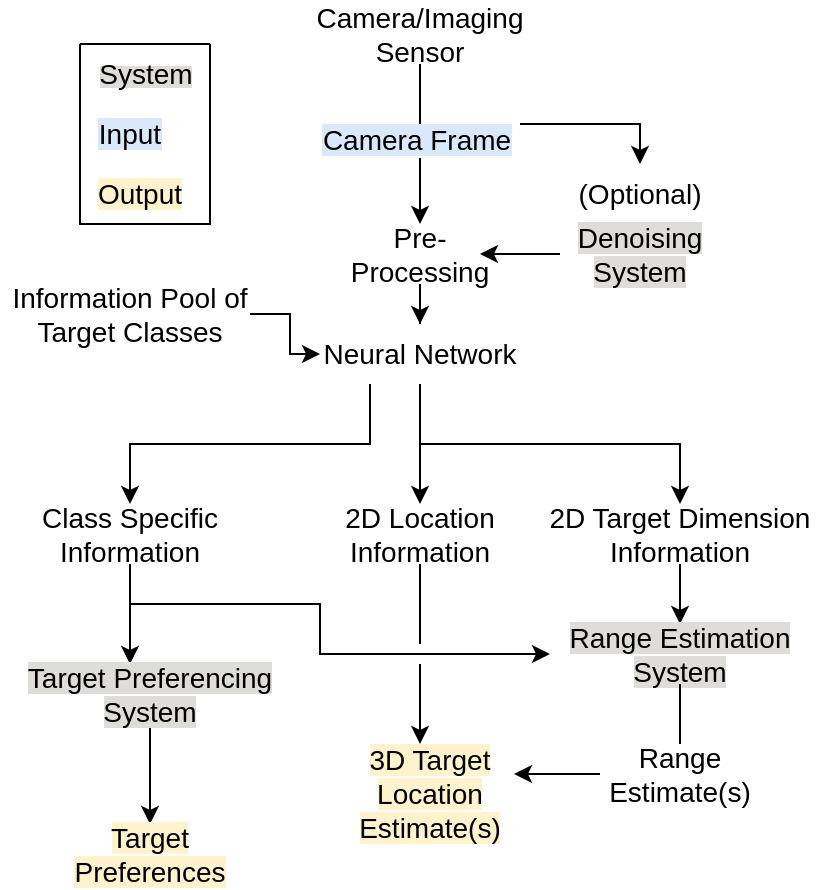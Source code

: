 <mxfile version="24.7.8">
  <diagram name="Page-1" id="bC6D1DjXQRd-MMzzOgFI">
    <mxGraphModel dx="1368" dy="790" grid="1" gridSize="10" guides="1" tooltips="1" connect="1" arrows="1" fold="1" page="1" pageScale="1" pageWidth="850" pageHeight="1100" math="0" shadow="0">
      <root>
        <mxCell id="0" />
        <mxCell id="1" parent="0" />
        <mxCell id="70s7Ck-FU3Y-pLnGWHpa-19" value="" style="edgeStyle=orthogonalEdgeStyle;rounded=0;orthogonalLoop=1;jettySize=auto;html=1;" parent="1" source="70s7Ck-FU3Y-pLnGWHpa-1" target="70s7Ck-FU3Y-pLnGWHpa-5" edge="1">
          <mxGeometry relative="1" as="geometry" />
        </mxCell>
        <mxCell id="70s7Ck-FU3Y-pLnGWHpa-20" value="&lt;font style=&quot;font-size: 14px; background-color: rgb(218, 232, 252);&quot;&gt;Camera Frame&lt;/font&gt;" style="edgeLabel;html=1;align=center;verticalAlign=middle;resizable=0;points=[];" parent="70s7Ck-FU3Y-pLnGWHpa-19" vertex="1" connectable="0">
          <mxGeometry x="-0.067" y="-2" relative="1" as="geometry">
            <mxPoint as="offset" />
          </mxGeometry>
        </mxCell>
        <mxCell id="70s7Ck-FU3Y-pLnGWHpa-1" value="&lt;font style=&quot;font-size: 14px;&quot;&gt;Camera/Imaging Sensor&lt;/font&gt;" style="text;html=1;align=center;verticalAlign=middle;whiteSpace=wrap;rounded=0;" parent="1" vertex="1">
          <mxGeometry x="345" y="260" width="110" height="30" as="geometry" />
        </mxCell>
        <mxCell id="70s7Ck-FU3Y-pLnGWHpa-3" value="&lt;font style=&quot;font-size: 14px; background-color: rgb(222, 221, 218);&quot;&gt;Denoising System&lt;/font&gt;" style="text;html=1;align=center;verticalAlign=middle;whiteSpace=wrap;rounded=0;" parent="1" vertex="1">
          <mxGeometry x="480" y="370" width="60" height="30" as="geometry" />
        </mxCell>
        <mxCell id="70s7Ck-FU3Y-pLnGWHpa-4" value="&lt;font style=&quot;font-size: 14px;&quot;&gt;(Optional)&lt;/font&gt;" style="text;html=1;align=center;verticalAlign=middle;whiteSpace=wrap;rounded=0;" parent="1" vertex="1">
          <mxGeometry x="480" y="340" width="60" height="30" as="geometry" />
        </mxCell>
        <mxCell id="70s7Ck-FU3Y-pLnGWHpa-24" value="" style="edgeStyle=orthogonalEdgeStyle;rounded=0;orthogonalLoop=1;jettySize=auto;html=1;" parent="1" source="70s7Ck-FU3Y-pLnGWHpa-5" target="70s7Ck-FU3Y-pLnGWHpa-9" edge="1">
          <mxGeometry relative="1" as="geometry" />
        </mxCell>
        <mxCell id="70s7Ck-FU3Y-pLnGWHpa-5" value="&lt;font style=&quot;font-size: 14px;&quot;&gt;Pre-Processing&lt;/font&gt;" style="text;html=1;align=center;verticalAlign=middle;whiteSpace=wrap;rounded=0;" parent="1" vertex="1">
          <mxGeometry x="370" y="370" width="60" height="30" as="geometry" />
        </mxCell>
        <mxCell id="70s7Ck-FU3Y-pLnGWHpa-25" style="edgeStyle=orthogonalEdgeStyle;rounded=0;orthogonalLoop=1;jettySize=auto;html=1;entryX=0;entryY=0.5;entryDx=0;entryDy=0;" parent="1" source="70s7Ck-FU3Y-pLnGWHpa-8" target="70s7Ck-FU3Y-pLnGWHpa-9" edge="1">
          <mxGeometry relative="1" as="geometry" />
        </mxCell>
        <mxCell id="70s7Ck-FU3Y-pLnGWHpa-8" value="&lt;font style=&quot;font-size: 14px;&quot;&gt;&lt;font style=&quot;font-size: 14px;&quot;&gt;Information Pool of &lt;/font&gt;&lt;/font&gt;&lt;font style=&quot;font-size: 14px;&quot;&gt;Target&lt;font style=&quot;font-size: 14px;&quot;&gt; Classes &lt;/font&gt;&lt;/font&gt;" style="text;html=1;align=center;verticalAlign=middle;whiteSpace=wrap;rounded=0;" parent="1" vertex="1">
          <mxGeometry x="195" y="400" width="120" height="30" as="geometry" />
        </mxCell>
        <mxCell id="70s7Ck-FU3Y-pLnGWHpa-30" style="edgeStyle=orthogonalEdgeStyle;rounded=0;orthogonalLoop=1;jettySize=auto;html=1;exitX=0.25;exitY=1;exitDx=0;exitDy=0;entryX=0.5;entryY=0;entryDx=0;entryDy=0;" parent="1" source="70s7Ck-FU3Y-pLnGWHpa-9" target="70s7Ck-FU3Y-pLnGWHpa-10" edge="1">
          <mxGeometry relative="1" as="geometry" />
        </mxCell>
        <mxCell id="70s7Ck-FU3Y-pLnGWHpa-33" style="edgeStyle=orthogonalEdgeStyle;rounded=0;orthogonalLoop=1;jettySize=auto;html=1;entryX=0.5;entryY=0;entryDx=0;entryDy=0;" parent="1" source="70s7Ck-FU3Y-pLnGWHpa-9" target="70s7Ck-FU3Y-pLnGWHpa-11" edge="1">
          <mxGeometry relative="1" as="geometry" />
        </mxCell>
        <mxCell id="70s7Ck-FU3Y-pLnGWHpa-9" value="&lt;font style=&quot;font-size: 14px;&quot;&gt;Neural Network&lt;br&gt;&lt;/font&gt;" style="text;html=1;align=center;verticalAlign=middle;whiteSpace=wrap;rounded=0;" parent="1" vertex="1">
          <mxGeometry x="350" y="420" width="100" height="30" as="geometry" />
        </mxCell>
        <mxCell id="70s7Ck-FU3Y-pLnGWHpa-41" value="" style="edgeStyle=orthogonalEdgeStyle;rounded=0;orthogonalLoop=1;jettySize=auto;html=1;" parent="1" source="70s7Ck-FU3Y-pLnGWHpa-10" target="70s7Ck-FU3Y-pLnGWHpa-13" edge="1">
          <mxGeometry relative="1" as="geometry">
            <Array as="points">
              <mxPoint x="260" y="590" />
              <mxPoint x="260" y="590" />
            </Array>
          </mxGeometry>
        </mxCell>
        <mxCell id="70s7Ck-FU3Y-pLnGWHpa-10" value="&lt;font style=&quot;font-size: 14px;&quot;&gt;Class Specific Information&lt;/font&gt;" style="text;html=1;align=center;verticalAlign=middle;whiteSpace=wrap;rounded=0;" parent="1" vertex="1">
          <mxGeometry x="210" y="510" width="90" height="30" as="geometry" />
        </mxCell>
        <mxCell id="70s7Ck-FU3Y-pLnGWHpa-11" value="&lt;font style=&quot;font-size: 14px;&quot;&gt;2D Location Information&lt;br&gt;&lt;/font&gt;" style="text;html=1;align=center;verticalAlign=middle;whiteSpace=wrap;rounded=0;" parent="1" vertex="1">
          <mxGeometry x="355" y="510" width="90" height="30" as="geometry" />
        </mxCell>
        <mxCell id="70s7Ck-FU3Y-pLnGWHpa-38" value="" style="edgeStyle=orthogonalEdgeStyle;rounded=0;orthogonalLoop=1;jettySize=auto;html=1;entryX=0.5;entryY=0;entryDx=0;entryDy=0;" parent="1" source="70s7Ck-FU3Y-pLnGWHpa-12" target="70s7Ck-FU3Y-pLnGWHpa-15" edge="1">
          <mxGeometry relative="1" as="geometry">
            <mxPoint x="530" y="560" as="targetPoint" />
          </mxGeometry>
        </mxCell>
        <mxCell id="70s7Ck-FU3Y-pLnGWHpa-12" value="&lt;font style=&quot;font-size: 14px;&quot;&gt;2D Target Dimension Information&lt;/font&gt;" style="text;html=1;align=center;verticalAlign=middle;whiteSpace=wrap;rounded=0;" parent="1" vertex="1">
          <mxGeometry x="460" y="510" width="140" height="30" as="geometry" />
        </mxCell>
        <mxCell id="70s7Ck-FU3Y-pLnGWHpa-45" value="" style="edgeStyle=orthogonalEdgeStyle;rounded=0;orthogonalLoop=1;jettySize=auto;html=1;" parent="1" source="70s7Ck-FU3Y-pLnGWHpa-13" target="70s7Ck-FU3Y-pLnGWHpa-17" edge="1">
          <mxGeometry relative="1" as="geometry" />
        </mxCell>
        <mxCell id="70s7Ck-FU3Y-pLnGWHpa-13" value="&lt;div style=&quot;font-size: 14px;&quot;&gt;&lt;font style=&quot;font-size: 14px; background-color: rgb(222, 221, 218);&quot;&gt;Target Preferencing&lt;/font&gt;&lt;/div&gt;&lt;div style=&quot;font-size: 14px;&quot;&gt;&lt;font style=&quot;font-size: 14px; background-color: rgb(222, 221, 218);&quot;&gt;&lt;font style=&quot;font-size: 14px;&quot;&gt;System&lt;/font&gt;&lt;br&gt;&lt;/font&gt;&lt;/div&gt;" style="text;html=1;align=center;verticalAlign=middle;whiteSpace=wrap;rounded=0;" parent="1" vertex="1">
          <mxGeometry x="190" y="590" width="150" height="30" as="geometry" />
        </mxCell>
        <mxCell id="70s7Ck-FU3Y-pLnGWHpa-14" value="&lt;font style=&quot;font-size: 14px; background-color: rgb(255, 242, 204);&quot;&gt;3D Target Location Estimate(s)&lt;br&gt;&lt;/font&gt;" style="text;html=1;align=center;verticalAlign=middle;whiteSpace=wrap;rounded=0;" parent="1" vertex="1">
          <mxGeometry x="355" y="640" width="100" height="30" as="geometry" />
        </mxCell>
        <mxCell id="70s7Ck-FU3Y-pLnGWHpa-15" value="&lt;font style=&quot;font-size: 14px; background-color: rgb(222, 221, 218);&quot;&gt;Range Estimation System&lt;/font&gt;" style="text;html=1;align=center;verticalAlign=middle;whiteSpace=wrap;rounded=0;" parent="1" vertex="1">
          <mxGeometry x="465" y="570" width="130" height="30" as="geometry" />
        </mxCell>
        <mxCell id="70s7Ck-FU3Y-pLnGWHpa-16" value="&lt;font style=&quot;font-size: 14px;&quot;&gt;Range Estimate(s)&lt;br&gt;&lt;/font&gt;" style="text;html=1;align=center;verticalAlign=middle;whiteSpace=wrap;rounded=0;" parent="1" vertex="1">
          <mxGeometry x="490" y="630" width="80" height="30" as="geometry" />
        </mxCell>
        <mxCell id="70s7Ck-FU3Y-pLnGWHpa-17" value="&lt;font style=&quot;font-size: 14px; background-color: rgb(255, 242, 204);&quot;&gt;Target Preferences&lt;br&gt;&lt;/font&gt;" style="text;html=1;align=center;verticalAlign=middle;whiteSpace=wrap;rounded=0;" parent="1" vertex="1">
          <mxGeometry x="235" y="670" width="60" height="30" as="geometry" />
        </mxCell>
        <mxCell id="70s7Ck-FU3Y-pLnGWHpa-26" value="" style="endArrow=classic;html=1;rounded=0;entryX=0.5;entryY=0;entryDx=0;entryDy=0;" parent="1" target="70s7Ck-FU3Y-pLnGWHpa-4" edge="1">
          <mxGeometry width="50" height="50" relative="1" as="geometry">
            <mxPoint x="450" y="320" as="sourcePoint" />
            <mxPoint x="490" y="340" as="targetPoint" />
            <Array as="points">
              <mxPoint x="510" y="320" />
            </Array>
          </mxGeometry>
        </mxCell>
        <mxCell id="70s7Ck-FU3Y-pLnGWHpa-28" value="" style="endArrow=classic;html=1;rounded=0;entryX=1;entryY=0.5;entryDx=0;entryDy=0;" parent="1" target="70s7Ck-FU3Y-pLnGWHpa-5" edge="1">
          <mxGeometry width="50" height="50" relative="1" as="geometry">
            <mxPoint x="470" y="385" as="sourcePoint" />
            <mxPoint x="570" y="430" as="targetPoint" />
          </mxGeometry>
        </mxCell>
        <mxCell id="70s7Ck-FU3Y-pLnGWHpa-34" value="" style="endArrow=classic;html=1;rounded=0;entryX=0.5;entryY=0;entryDx=0;entryDy=0;" parent="1" target="70s7Ck-FU3Y-pLnGWHpa-12" edge="1">
          <mxGeometry width="50" height="50" relative="1" as="geometry">
            <mxPoint x="400" y="480" as="sourcePoint" />
            <mxPoint x="480" y="450" as="targetPoint" />
            <Array as="points">
              <mxPoint x="530" y="480" />
            </Array>
          </mxGeometry>
        </mxCell>
        <mxCell id="70s7Ck-FU3Y-pLnGWHpa-43" value="" style="endArrow=classic;html=1;rounded=0;entryX=0;entryY=0.5;entryDx=0;entryDy=0;" parent="1" target="70s7Ck-FU3Y-pLnGWHpa-15" edge="1">
          <mxGeometry width="50" height="50" relative="1" as="geometry">
            <mxPoint x="255" y="560" as="sourcePoint" />
            <mxPoint x="460" y="560" as="targetPoint" />
            <Array as="points">
              <mxPoint x="320" y="560" />
              <mxPoint x="350" y="560" />
              <mxPoint x="350" y="585" />
            </Array>
          </mxGeometry>
        </mxCell>
        <mxCell id="70s7Ck-FU3Y-pLnGWHpa-50" value="" style="endArrow=none;html=1;rounded=0;entryX=0.5;entryY=1;entryDx=0;entryDy=0;" parent="1" target="70s7Ck-FU3Y-pLnGWHpa-11" edge="1">
          <mxGeometry width="50" height="50" relative="1" as="geometry">
            <mxPoint x="400" y="580" as="sourcePoint" />
            <mxPoint x="380" y="570" as="targetPoint" />
          </mxGeometry>
        </mxCell>
        <mxCell id="70s7Ck-FU3Y-pLnGWHpa-51" value="" style="endArrow=classic;html=1;rounded=0;" parent="1" edge="1">
          <mxGeometry width="50" height="50" relative="1" as="geometry">
            <mxPoint x="400" y="590" as="sourcePoint" />
            <mxPoint x="400" y="630" as="targetPoint" />
          </mxGeometry>
        </mxCell>
        <mxCell id="70s7Ck-FU3Y-pLnGWHpa-52" value="" style="endArrow=none;html=1;rounded=0;entryX=0.5;entryY=1;entryDx=0;entryDy=0;exitX=0.5;exitY=0;exitDx=0;exitDy=0;" parent="1" source="70s7Ck-FU3Y-pLnGWHpa-16" target="70s7Ck-FU3Y-pLnGWHpa-15" edge="1">
          <mxGeometry width="50" height="50" relative="1" as="geometry">
            <mxPoint x="490" y="780" as="sourcePoint" />
            <mxPoint x="540" y="730" as="targetPoint" />
          </mxGeometry>
        </mxCell>
        <mxCell id="70s7Ck-FU3Y-pLnGWHpa-56" value="" style="endArrow=classic;html=1;rounded=0;exitX=0;exitY=0.5;exitDx=0;exitDy=0;" parent="1" source="70s7Ck-FU3Y-pLnGWHpa-16" edge="1">
          <mxGeometry width="50" height="50" relative="1" as="geometry">
            <mxPoint x="440" y="760" as="sourcePoint" />
            <mxPoint x="447" y="645" as="targetPoint" />
          </mxGeometry>
        </mxCell>
        <mxCell id="70s7Ck-FU3Y-pLnGWHpa-59" value="&lt;font style=&quot;font-size: 14px; background-color: rgb(218, 232, 252);&quot;&gt;Input&lt;/font&gt;" style="text;html=1;align=center;verticalAlign=middle;whiteSpace=wrap;rounded=0;" parent="1" vertex="1">
          <mxGeometry x="225" y="310" width="60" height="30" as="geometry" />
        </mxCell>
        <mxCell id="70s7Ck-FU3Y-pLnGWHpa-60" value="&lt;font style=&quot;font-size: 14px; background-color: rgb(255, 242, 204);&quot;&gt;Output&lt;/font&gt;" style="text;html=1;align=center;verticalAlign=middle;whiteSpace=wrap;rounded=0;" parent="1" vertex="1">
          <mxGeometry x="230" y="340" width="60" height="30" as="geometry" />
        </mxCell>
        <mxCell id="70s7Ck-FU3Y-pLnGWHpa-62" value="" style="swimlane;startSize=0;" parent="1" vertex="1">
          <mxGeometry x="230" y="280" width="65" height="90" as="geometry" />
        </mxCell>
        <mxCell id="70s7Ck-FU3Y-pLnGWHpa-65" value="&lt;font style=&quot;background-color: rgb(222, 221, 218);&quot; size=&quot;1&quot;&gt;&lt;span style=&quot;font-size: 14px;&quot;&gt;System&lt;/span&gt;&lt;/font&gt;" style="text;html=1;align=center;verticalAlign=middle;whiteSpace=wrap;rounded=0;" parent="70s7Ck-FU3Y-pLnGWHpa-62" vertex="1">
          <mxGeometry x="2.5" width="60" height="30" as="geometry" />
        </mxCell>
      </root>
    </mxGraphModel>
  </diagram>
</mxfile>
